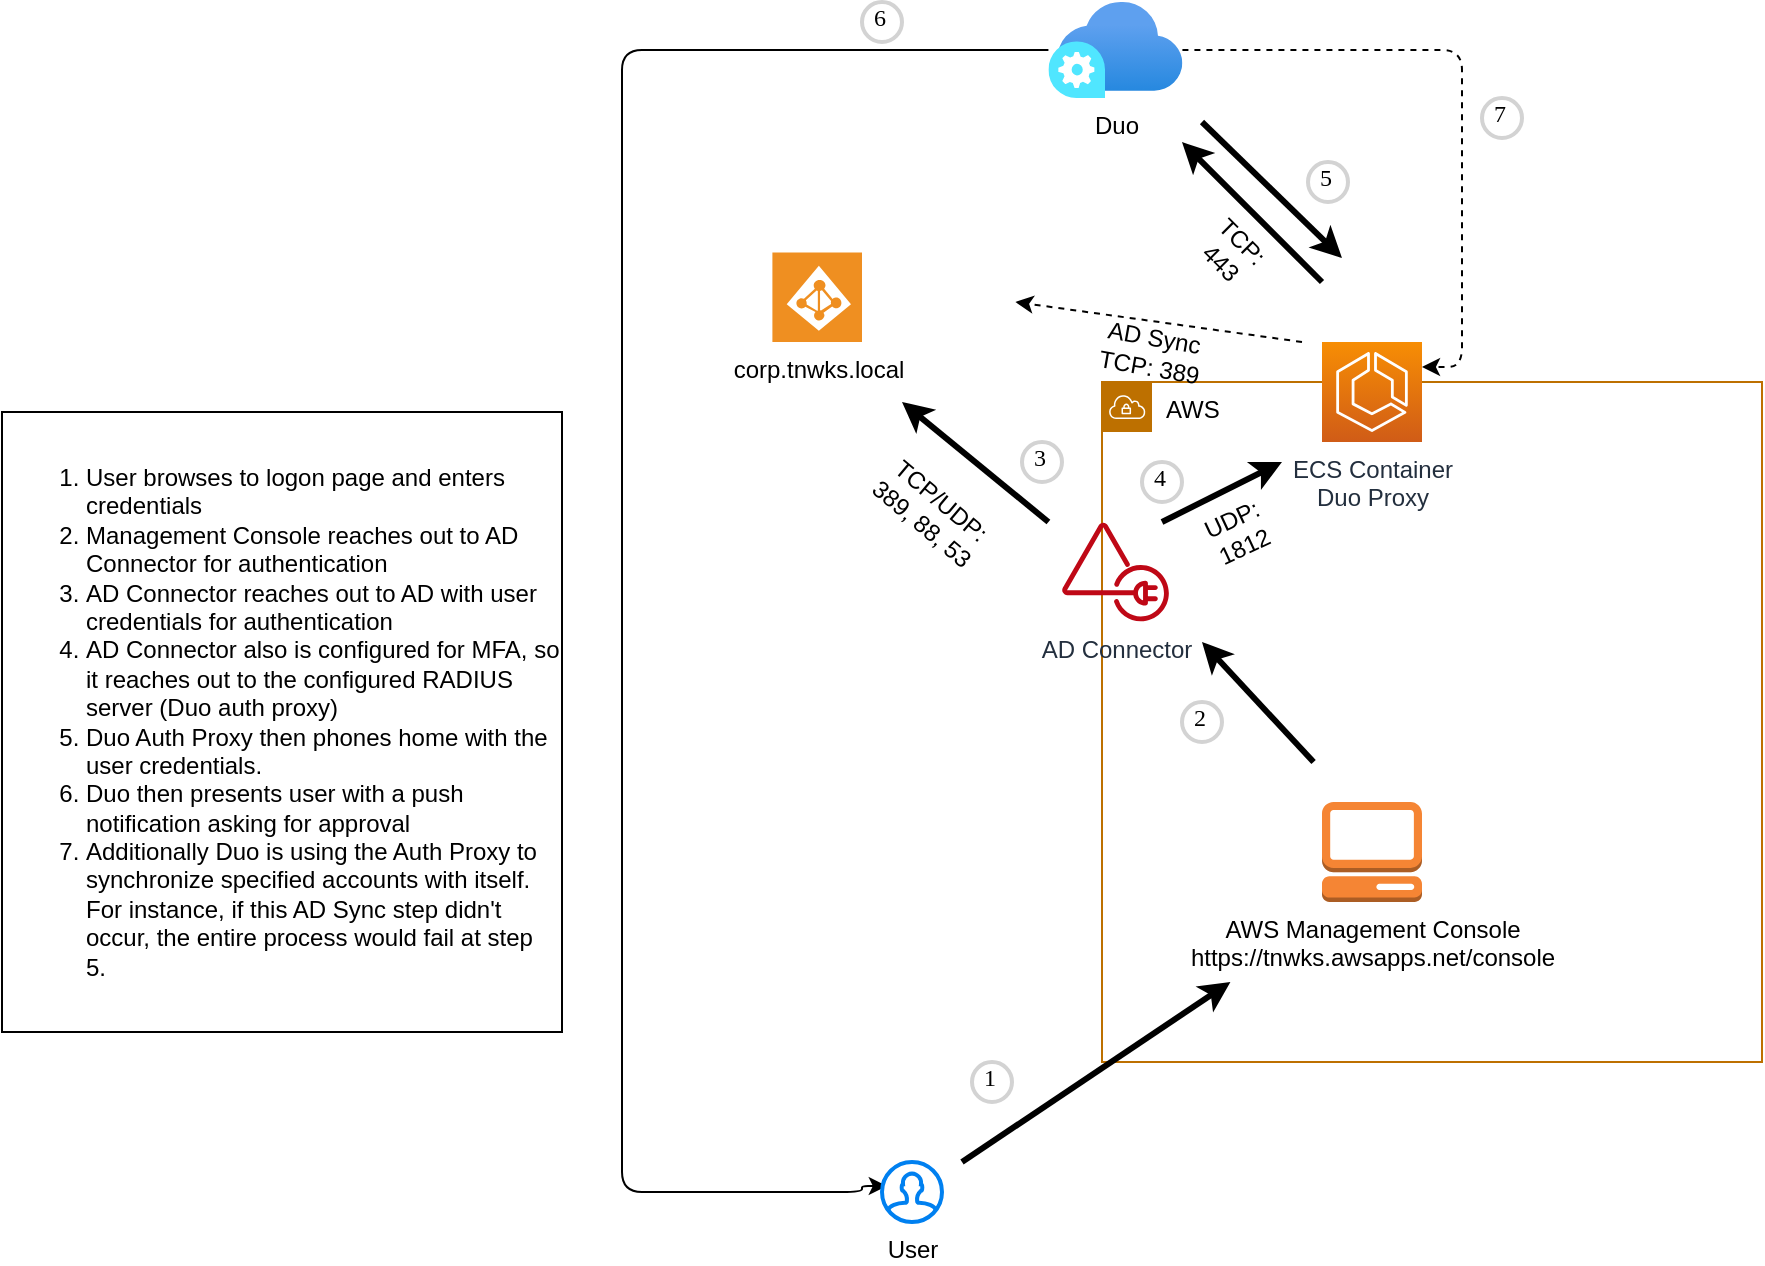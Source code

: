 <mxfile version="20.8.10" type="device"><diagram id="1gpiyWa7UiZKnothzcZY" name="Page-1"><mxGraphModel dx="2282" dy="645" grid="1" gridSize="10" guides="1" tooltips="1" connect="1" arrows="1" fold="1" page="1" pageScale="1" pageWidth="850" pageHeight="1100" math="0" shadow="0"><root><mxCell id="0"/><mxCell id="1" parent="0"/><mxCell id="ZYnupkOY2JUhULT5b1NU-9" value="AWS" style="sketch=0;outlineConnect=0;html=1;whiteSpace=wrap;fontSize=12;fontStyle=0;shape=mxgraph.aws4.group;grIcon=mxgraph.aws4.group_vpc;strokeColor=#BD7000;fillColor=none;verticalAlign=top;align=left;spacingLeft=30;fontColor=#000000;dashed=0;" parent="1" vertex="1"><mxGeometry x="480" y="450" width="330" height="340" as="geometry"/></mxCell><mxCell id="ZYnupkOY2JUhULT5b1NU-2" value="corp.tnwks.local" style="shadow=0;dashed=0;html=1;strokeColor=none;fillColor=#EF8F21;labelPosition=center;verticalLabelPosition=bottom;verticalAlign=top;align=center;outlineConnect=0;shape=mxgraph.veeam.active_directory;" parent="1" vertex="1"><mxGeometry x="315.2" y="385.2" width="44.8" height="44.8" as="geometry"/></mxCell><mxCell id="ZYnupkOY2JUhULT5b1NU-84" style="edgeStyle=orthogonalEdgeStyle;orthogonalLoop=1;jettySize=auto;html=1;strokeWidth=1;rounded=1;entryX=0.08;entryY=0.4;entryDx=0;entryDy=0;entryPerimeter=0;" parent="1" source="ZYnupkOY2JUhULT5b1NU-4" target="ZYnupkOY2JUhULT5b1NU-8" edge="1"><mxGeometry relative="1" as="geometry"><mxPoint x="360" y="840" as="targetPoint"/><Array as="points"><mxPoint x="240" y="284"/><mxPoint x="240" y="855"/><mxPoint x="360" y="855"/><mxPoint x="360" y="852"/></Array></mxGeometry></mxCell><mxCell id="ZYnupkOY2JUhULT5b1NU-86" style="edgeStyle=orthogonalEdgeStyle;rounded=1;orthogonalLoop=1;jettySize=auto;html=1;entryX=1;entryY=0.25;entryDx=0;entryDy=0;entryPerimeter=0;dashed=1;strokeWidth=1;" parent="1" source="ZYnupkOY2JUhULT5b1NU-4" target="ZYnupkOY2JUhULT5b1NU-17" edge="1"><mxGeometry relative="1" as="geometry"/></mxCell><mxCell id="ZYnupkOY2JUhULT5b1NU-4" value="Duo" style="aspect=fixed;html=1;points=[];align=center;image;fontSize=12;image=img/lib/azure2/migrate/Data_Box_Edge.svg;" parent="1" vertex="1"><mxGeometry x="453.21" y="260" width="67" height="48" as="geometry"/></mxCell><mxCell id="ZYnupkOY2JUhULT5b1NU-7" value="AD Connector" style="sketch=0;outlineConnect=0;fontColor=#232F3E;gradientColor=none;fillColor=#BF0816;strokeColor=none;dashed=0;verticalLabelPosition=bottom;verticalAlign=top;align=center;html=1;fontSize=12;fontStyle=0;aspect=fixed;pointerEvents=1;shape=mxgraph.aws4.ad_connector;" parent="1" vertex="1"><mxGeometry x="460" y="520" width="53.42" height="50" as="geometry"/></mxCell><mxCell id="ZYnupkOY2JUhULT5b1NU-8" value="User" style="html=1;verticalLabelPosition=bottom;align=center;labelBackgroundColor=#ffffff;verticalAlign=top;strokeWidth=2;strokeColor=#0080F0;shadow=0;dashed=0;shape=mxgraph.ios7.icons.user;" parent="1" vertex="1"><mxGeometry x="370" y="840" width="30" height="30" as="geometry"/></mxCell><mxCell id="ZYnupkOY2JUhULT5b1NU-10" value="AWS Management Console&lt;br&gt;https://tnwks.awsapps.net/console" style="outlineConnect=0;dashed=0;verticalLabelPosition=bottom;verticalAlign=top;align=center;html=1;shape=mxgraph.aws3.management_console;fillColor=#F58534;gradientColor=none;" parent="1" vertex="1"><mxGeometry x="590" y="660" width="50" height="50" as="geometry"/></mxCell><mxCell id="ZYnupkOY2JUhULT5b1NU-11" value="" style="html=1;labelBackgroundColor=#ffffff;endArrow=classic;endFill=1;endSize=6;jettySize=auto;orthogonalLoop=1;strokeWidth=3;fontSize=14;rounded=0;" parent="1" edge="1"><mxGeometry width="60" height="60" relative="1" as="geometry"><mxPoint x="410" y="840" as="sourcePoint"/><mxPoint x="544.21" y="750" as="targetPoint"/></mxGeometry></mxCell><mxCell id="ZYnupkOY2JUhULT5b1NU-12" value="" style="html=1;labelBackgroundColor=#ffffff;endArrow=classic;endFill=1;endSize=6;jettySize=auto;orthogonalLoop=1;strokeWidth=3;fontSize=14;rounded=0;" parent="1" edge="1"><mxGeometry width="60" height="60" relative="1" as="geometry"><mxPoint x="585.79" y="640" as="sourcePoint"/><mxPoint x="530" y="580" as="targetPoint"/></mxGeometry></mxCell><mxCell id="ZYnupkOY2JUhULT5b1NU-15" value="" style="html=1;labelBackgroundColor=#ffffff;endArrow=classic;endFill=1;endSize=6;jettySize=auto;orthogonalLoop=1;strokeWidth=3;fontSize=14;rounded=0;" parent="1" edge="1"><mxGeometry width="60" height="60" relative="1" as="geometry"><mxPoint x="453.21" y="520" as="sourcePoint"/><mxPoint x="380" y="460" as="targetPoint"/></mxGeometry></mxCell><mxCell id="ZYnupkOY2JUhULT5b1NU-16" value="TCP/UDP: 389, 88, 53" style="text;html=1;strokeColor=none;fillColor=none;align=center;verticalAlign=middle;whiteSpace=wrap;rounded=0;rotation=40;" parent="1" vertex="1"><mxGeometry x="360" y="500" width="70" height="30" as="geometry"/></mxCell><mxCell id="ZYnupkOY2JUhULT5b1NU-17" value="ECS Container&lt;br&gt;Duo Proxy" style="sketch=0;points=[[0,0,0],[0.25,0,0],[0.5,0,0],[0.75,0,0],[1,0,0],[0,1,0],[0.25,1,0],[0.5,1,0],[0.75,1,0],[1,1,0],[0,0.25,0],[0,0.5,0],[0,0.75,0],[1,0.25,0],[1,0.5,0],[1,0.75,0]];outlineConnect=0;fontColor=#232F3E;gradientColor=#F78E04;gradientDirection=north;fillColor=#D05C17;strokeColor=#ffffff;dashed=0;verticalLabelPosition=bottom;verticalAlign=top;align=center;html=1;fontSize=12;fontStyle=0;aspect=fixed;shape=mxgraph.aws4.resourceIcon;resIcon=mxgraph.aws4.ecs;" parent="1" vertex="1"><mxGeometry x="590" y="430" width="50" height="50" as="geometry"/></mxCell><mxCell id="ZYnupkOY2JUhULT5b1NU-18" value="" style="html=1;labelBackgroundColor=#ffffff;endArrow=classic;endFill=1;endSize=6;jettySize=auto;orthogonalLoop=1;strokeWidth=3;fontSize=14;rounded=0;" parent="1" edge="1"><mxGeometry width="60" height="60" relative="1" as="geometry"><mxPoint x="510" y="520" as="sourcePoint"/><mxPoint x="570" y="490" as="targetPoint"/></mxGeometry></mxCell><mxCell id="ZYnupkOY2JUhULT5b1NU-19" value="" style="html=1;labelBackgroundColor=#ffffff;endArrow=classic;endFill=1;endSize=6;jettySize=auto;orthogonalLoop=1;strokeWidth=3;fontSize=14;rounded=0;" parent="1" edge="1"><mxGeometry width="60" height="60" relative="1" as="geometry"><mxPoint x="590" y="400" as="sourcePoint"/><mxPoint x="520" y="330" as="targetPoint"/></mxGeometry></mxCell><mxCell id="ZYnupkOY2JUhULT5b1NU-20" value="UDP:&lt;br&gt;1812" style="text;html=1;strokeColor=none;fillColor=none;align=center;verticalAlign=middle;whiteSpace=wrap;rounded=0;rotation=-25;" parent="1" vertex="1"><mxGeometry x="513.42" y="510" width="70" height="30" as="geometry"/></mxCell><mxCell id="ZYnupkOY2JUhULT5b1NU-21" value="TCP:&lt;br&gt;443" style="text;html=1;strokeColor=none;fillColor=none;align=center;verticalAlign=middle;whiteSpace=wrap;rounded=0;rotation=45;" parent="1" vertex="1"><mxGeometry x="510" y="370" width="70" height="30" as="geometry"/></mxCell><mxCell id="ZYnupkOY2JUhULT5b1NU-22" value="" style="html=1;labelBackgroundColor=#ffffff;endArrow=classic;endFill=1;endSize=6;jettySize=auto;orthogonalLoop=1;strokeWidth=3;fontSize=14;rounded=0;" parent="1" edge="1"><mxGeometry width="60" height="60" relative="1" as="geometry"><mxPoint x="530" y="320" as="sourcePoint"/><mxPoint x="600" y="388" as="targetPoint"/></mxGeometry></mxCell><mxCell id="ZYnupkOY2JUhULT5b1NU-23" value="" style="html=1;labelBackgroundColor=#ffffff;endArrow=classic;endFill=1;endSize=6;jettySize=auto;orthogonalLoop=1;strokeWidth=1;fontSize=14;rounded=0;dashed=1;" parent="1" edge="1"><mxGeometry width="60" height="60" relative="1" as="geometry"><mxPoint x="580" y="430" as="sourcePoint"/><mxPoint x="436.71" y="410" as="targetPoint"/></mxGeometry></mxCell><mxCell id="ZYnupkOY2JUhULT5b1NU-24" value="AD Sync&lt;br&gt;TCP: 389" style="text;html=1;strokeColor=none;fillColor=none;align=center;verticalAlign=middle;whiteSpace=wrap;rounded=0;rotation=10;" parent="1" vertex="1"><mxGeometry x="470.0" y="420" width="70" height="30" as="geometry"/></mxCell><mxCell id="ZYnupkOY2JUhULT5b1NU-26" value="1" style="ellipse;whiteSpace=wrap;html=1;aspect=fixed;strokeWidth=2;fontFamily=Tahoma;spacingBottom=4;spacingRight=2;strokeColor=#d3d3d3;fillColor=none;" parent="1" vertex="1"><mxGeometry x="415" y="790" width="20" height="20" as="geometry"/></mxCell><mxCell id="ZYnupkOY2JUhULT5b1NU-27" value="2" style="ellipse;whiteSpace=wrap;html=1;aspect=fixed;strokeWidth=2;fontFamily=Tahoma;spacingBottom=4;spacingRight=2;strokeColor=#d3d3d3;fillColor=none;" parent="1" vertex="1"><mxGeometry x="520" y="610" width="20" height="20" as="geometry"/></mxCell><mxCell id="ZYnupkOY2JUhULT5b1NU-28" value="3" style="ellipse;whiteSpace=wrap;html=1;aspect=fixed;strokeWidth=2;fontFamily=Tahoma;spacingBottom=4;spacingRight=2;strokeColor=#d3d3d3;fillColor=none;" parent="1" vertex="1"><mxGeometry x="440" y="480" width="20" height="20" as="geometry"/></mxCell><mxCell id="ZYnupkOY2JUhULT5b1NU-30" value="4" style="ellipse;whiteSpace=wrap;html=1;aspect=fixed;strokeWidth=2;fontFamily=Tahoma;spacingBottom=4;spacingRight=2;strokeColor=#d3d3d3;fillColor=none;" parent="1" vertex="1"><mxGeometry x="500" y="490" width="20" height="20" as="geometry"/></mxCell><mxCell id="ZYnupkOY2JUhULT5b1NU-31" value="5" style="ellipse;whiteSpace=wrap;html=1;aspect=fixed;strokeWidth=2;fontFamily=Tahoma;spacingBottom=4;spacingRight=2;strokeColor=#d3d3d3;fillColor=none;" parent="1" vertex="1"><mxGeometry x="583" y="340" width="20" height="20" as="geometry"/></mxCell><mxCell id="ZYnupkOY2JUhULT5b1NU-32" value="6" style="ellipse;whiteSpace=wrap;html=1;aspect=fixed;strokeWidth=2;fontFamily=Tahoma;spacingBottom=4;spacingRight=2;strokeColor=#d3d3d3;fillColor=none;" parent="1" vertex="1"><mxGeometry x="360" y="260" width="20" height="20" as="geometry"/></mxCell><mxCell id="ZYnupkOY2JUhULT5b1NU-83" value="&lt;ol style=&quot;&quot;&gt;&lt;li&gt;&lt;span style=&quot;background-color: initial;&quot;&gt;User browses to logon page and enters credentials&lt;/span&gt;&lt;/li&gt;&lt;li&gt;&lt;span style=&quot;background-color: initial;&quot;&gt;Management Console reaches out to AD Connector for authentication&lt;/span&gt;&lt;/li&gt;&lt;li&gt;&lt;span style=&quot;background-color: initial;&quot;&gt;AD Connector reaches out to AD with user credentials for authentication&lt;/span&gt;&lt;/li&gt;&lt;li&gt;&lt;span style=&quot;background-color: initial;&quot;&gt;AD Connector also is configured for MFA, so it reaches out to the configured RADIUS server (Duo auth proxy)&lt;/span&gt;&lt;/li&gt;&lt;li&gt;&lt;span style=&quot;background-color: initial;&quot;&gt;Duo Auth Proxy then phones home with the user credentials.&amp;nbsp;&lt;/span&gt;&lt;/li&gt;&lt;li&gt;&lt;span style=&quot;background-color: initial;&quot;&gt;Duo then presents user with a push notification asking for approval&lt;/span&gt;&lt;/li&gt;&lt;li&gt;&lt;span style=&quot;background-color: initial;&quot;&gt;Additionally Duo is using the Auth Proxy to synchronize specified accounts with itself.&amp;nbsp; For instance, if this AD Sync step didn't occur, the entire process would fail at step 5.&amp;nbsp;&lt;/span&gt;&lt;/li&gt;&lt;/ol&gt;" style="text;strokeColor=default;fillColor=default;html=1;whiteSpace=wrap;verticalAlign=middle;overflow=hidden;" parent="1" vertex="1"><mxGeometry x="-70" y="465" width="280" height="310" as="geometry"/></mxCell><mxCell id="ZYnupkOY2JUhULT5b1NU-87" value="7" style="ellipse;whiteSpace=wrap;html=1;aspect=fixed;strokeWidth=2;fontFamily=Tahoma;spacingBottom=4;spacingRight=2;strokeColor=#d3d3d3;fillColor=default;" parent="1" vertex="1"><mxGeometry x="670" y="308" width="20" height="20" as="geometry"/></mxCell></root></mxGraphModel></diagram></mxfile>
